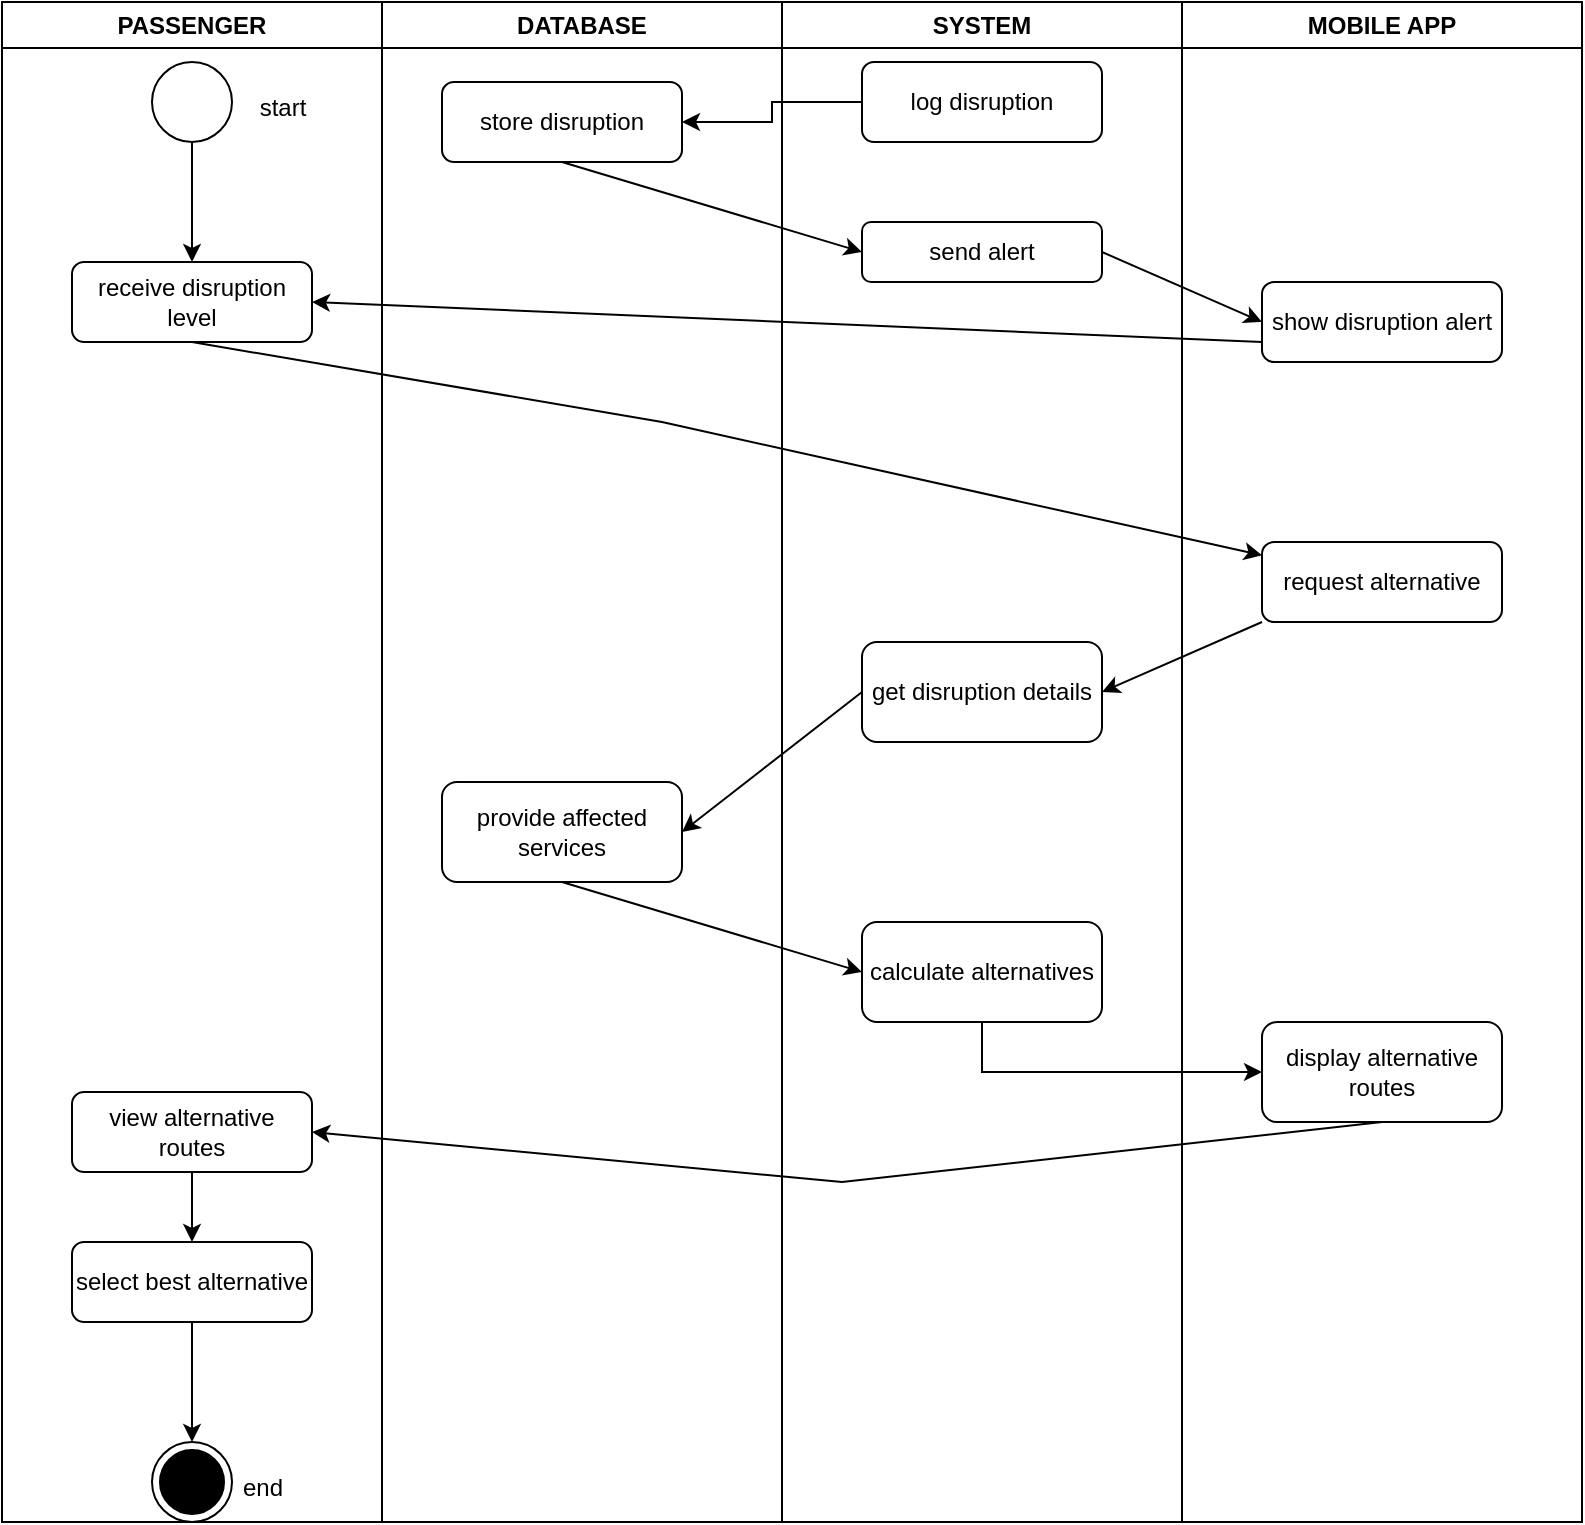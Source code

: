 <mxfile version="27.0.6">
  <diagram name="Page-1" id="0vgGUvz-tyRNQXV5yyYD">
    <mxGraphModel dx="872" dy="439" grid="1" gridSize="10" guides="1" tooltips="1" connect="1" arrows="1" fold="1" page="1" pageScale="1" pageWidth="827" pageHeight="1169" math="0" shadow="0">
      <root>
        <mxCell id="0" />
        <mxCell id="1" parent="0" />
        <mxCell id="WblKOHh3LuLRpKAMTTwq-1" value="SYSTEM" style="swimlane;whiteSpace=wrap;html=1;" vertex="1" parent="1">
          <mxGeometry x="400" y="40" width="200" height="760" as="geometry" />
        </mxCell>
        <mxCell id="WblKOHh3LuLRpKAMTTwq-8" value="log disruption" style="rounded=1;whiteSpace=wrap;html=1;" vertex="1" parent="WblKOHh3LuLRpKAMTTwq-1">
          <mxGeometry x="40" y="30" width="120" height="40" as="geometry" />
        </mxCell>
        <mxCell id="WblKOHh3LuLRpKAMTTwq-10" value="send alert" style="rounded=1;whiteSpace=wrap;html=1;" vertex="1" parent="WblKOHh3LuLRpKAMTTwq-1">
          <mxGeometry x="40" y="110" width="120" height="30" as="geometry" />
        </mxCell>
        <mxCell id="WblKOHh3LuLRpKAMTTwq-18" value="get disruption details" style="rounded=1;whiteSpace=wrap;html=1;" vertex="1" parent="WblKOHh3LuLRpKAMTTwq-1">
          <mxGeometry x="40" y="320" width="120" height="50" as="geometry" />
        </mxCell>
        <mxCell id="WblKOHh3LuLRpKAMTTwq-21" value="calculate alternatives" style="rounded=1;whiteSpace=wrap;html=1;" vertex="1" parent="WblKOHh3LuLRpKAMTTwq-1">
          <mxGeometry x="40" y="460" width="120" height="50" as="geometry" />
        </mxCell>
        <mxCell id="WblKOHh3LuLRpKAMTTwq-3" value="MOBILE APP" style="swimlane;whiteSpace=wrap;html=1;" vertex="1" parent="1">
          <mxGeometry x="600" y="40" width="200" height="760" as="geometry" />
        </mxCell>
        <mxCell id="WblKOHh3LuLRpKAMTTwq-13" value="show disruption alert" style="rounded=1;whiteSpace=wrap;html=1;" vertex="1" parent="WblKOHh3LuLRpKAMTTwq-3">
          <mxGeometry x="40" y="140" width="120" height="40" as="geometry" />
        </mxCell>
        <mxCell id="WblKOHh3LuLRpKAMTTwq-16" value="request alternative" style="rounded=1;whiteSpace=wrap;html=1;" vertex="1" parent="WblKOHh3LuLRpKAMTTwq-3">
          <mxGeometry x="40" y="270" width="120" height="40" as="geometry" />
        </mxCell>
        <mxCell id="WblKOHh3LuLRpKAMTTwq-22" value="display alternative routes" style="rounded=1;whiteSpace=wrap;html=1;" vertex="1" parent="WblKOHh3LuLRpKAMTTwq-3">
          <mxGeometry x="40" y="510" width="120" height="50" as="geometry" />
        </mxCell>
        <mxCell id="WblKOHh3LuLRpKAMTTwq-4" value="PASSENGER" style="swimlane;whiteSpace=wrap;html=1;" vertex="1" parent="1">
          <mxGeometry x="10" y="40" width="190" height="760" as="geometry" />
        </mxCell>
        <mxCell id="WblKOHh3LuLRpKAMTTwq-7" value="" style="edgeStyle=orthogonalEdgeStyle;rounded=0;orthogonalLoop=1;jettySize=auto;html=1;" edge="1" parent="WblKOHh3LuLRpKAMTTwq-4" source="WblKOHh3LuLRpKAMTTwq-5" target="WblKOHh3LuLRpKAMTTwq-6">
          <mxGeometry relative="1" as="geometry" />
        </mxCell>
        <mxCell id="WblKOHh3LuLRpKAMTTwq-5" value="" style="ellipse;whiteSpace=wrap;html=1;aspect=fixed;" vertex="1" parent="WblKOHh3LuLRpKAMTTwq-4">
          <mxGeometry x="75" y="30" width="40" height="40" as="geometry" />
        </mxCell>
        <mxCell id="WblKOHh3LuLRpKAMTTwq-6" value="receive disruption level" style="rounded=1;whiteSpace=wrap;html=1;" vertex="1" parent="WblKOHh3LuLRpKAMTTwq-4">
          <mxGeometry x="35" y="130" width="120" height="40" as="geometry" />
        </mxCell>
        <mxCell id="WblKOHh3LuLRpKAMTTwq-26" value="" style="edgeStyle=orthogonalEdgeStyle;rounded=0;orthogonalLoop=1;jettySize=auto;html=1;" edge="1" parent="WblKOHh3LuLRpKAMTTwq-4" source="WblKOHh3LuLRpKAMTTwq-23" target="WblKOHh3LuLRpKAMTTwq-25">
          <mxGeometry relative="1" as="geometry" />
        </mxCell>
        <mxCell id="WblKOHh3LuLRpKAMTTwq-23" value="view alternative routes" style="rounded=1;whiteSpace=wrap;html=1;" vertex="1" parent="WblKOHh3LuLRpKAMTTwq-4">
          <mxGeometry x="35" y="545" width="120" height="40" as="geometry" />
        </mxCell>
        <mxCell id="WblKOHh3LuLRpKAMTTwq-28" value="" style="edgeStyle=orthogonalEdgeStyle;rounded=0;orthogonalLoop=1;jettySize=auto;html=1;" edge="1" parent="WblKOHh3LuLRpKAMTTwq-4" source="WblKOHh3LuLRpKAMTTwq-25" target="WblKOHh3LuLRpKAMTTwq-27">
          <mxGeometry relative="1" as="geometry" />
        </mxCell>
        <mxCell id="WblKOHh3LuLRpKAMTTwq-25" value="select best alternative" style="rounded=1;whiteSpace=wrap;html=1;" vertex="1" parent="WblKOHh3LuLRpKAMTTwq-4">
          <mxGeometry x="35" y="620" width="120" height="40" as="geometry" />
        </mxCell>
        <mxCell id="WblKOHh3LuLRpKAMTTwq-27" value="" style="ellipse;html=1;shape=endState;fillColor=#000000;strokeColor=#000000;" vertex="1" parent="WblKOHh3LuLRpKAMTTwq-4">
          <mxGeometry x="75" y="720" width="40" height="40" as="geometry" />
        </mxCell>
        <mxCell id="WblKOHh3LuLRpKAMTTwq-2" value="DATABASE" style="swimlane;whiteSpace=wrap;html=1;" vertex="1" parent="1">
          <mxGeometry x="200" y="40" width="200" height="760" as="geometry" />
        </mxCell>
        <mxCell id="WblKOHh3LuLRpKAMTTwq-9" value="store disruption" style="rounded=1;whiteSpace=wrap;html=1;" vertex="1" parent="WblKOHh3LuLRpKAMTTwq-2">
          <mxGeometry x="30" y="40" width="120" height="40" as="geometry" />
        </mxCell>
        <mxCell id="WblKOHh3LuLRpKAMTTwq-20" value="provide affected services" style="rounded=1;whiteSpace=wrap;html=1;" vertex="1" parent="WblKOHh3LuLRpKAMTTwq-2">
          <mxGeometry x="30" y="390" width="120" height="50" as="geometry" />
        </mxCell>
        <mxCell id="WblKOHh3LuLRpKAMTTwq-11" value="" style="edgeStyle=orthogonalEdgeStyle;rounded=0;orthogonalLoop=1;jettySize=auto;html=1;" edge="1" parent="1" source="WblKOHh3LuLRpKAMTTwq-8" target="WblKOHh3LuLRpKAMTTwq-9">
          <mxGeometry relative="1" as="geometry" />
        </mxCell>
        <mxCell id="WblKOHh3LuLRpKAMTTwq-12" value="" style="endArrow=classic;html=1;rounded=0;exitX=0.5;exitY=1;exitDx=0;exitDy=0;entryX=0;entryY=0.5;entryDx=0;entryDy=0;" edge="1" parent="1" source="WblKOHh3LuLRpKAMTTwq-9" target="WblKOHh3LuLRpKAMTTwq-10">
          <mxGeometry width="50" height="50" relative="1" as="geometry">
            <mxPoint x="390" y="160" as="sourcePoint" />
            <mxPoint x="440" y="110" as="targetPoint" />
          </mxGeometry>
        </mxCell>
        <mxCell id="WblKOHh3LuLRpKAMTTwq-14" value="" style="endArrow=classic;html=1;rounded=0;entryX=0;entryY=0.5;entryDx=0;entryDy=0;exitX=1;exitY=0.5;exitDx=0;exitDy=0;" edge="1" parent="1" source="WblKOHh3LuLRpKAMTTwq-10" target="WblKOHh3LuLRpKAMTTwq-13">
          <mxGeometry width="50" height="50" relative="1" as="geometry">
            <mxPoint x="390" y="160" as="sourcePoint" />
            <mxPoint x="440" y="110" as="targetPoint" />
          </mxGeometry>
        </mxCell>
        <mxCell id="WblKOHh3LuLRpKAMTTwq-15" value="" style="endArrow=classic;html=1;rounded=0;exitX=0;exitY=0.75;exitDx=0;exitDy=0;entryX=1;entryY=0.5;entryDx=0;entryDy=0;" edge="1" parent="1" source="WblKOHh3LuLRpKAMTTwq-13" target="WblKOHh3LuLRpKAMTTwq-6">
          <mxGeometry width="50" height="50" relative="1" as="geometry">
            <mxPoint x="390" y="160" as="sourcePoint" />
            <mxPoint x="440" y="110" as="targetPoint" />
          </mxGeometry>
        </mxCell>
        <mxCell id="WblKOHh3LuLRpKAMTTwq-17" value="" style="endArrow=classic;html=1;rounded=0;exitX=0.5;exitY=1;exitDx=0;exitDy=0;" edge="1" parent="1" source="WblKOHh3LuLRpKAMTTwq-6" target="WblKOHh3LuLRpKAMTTwq-16">
          <mxGeometry width="50" height="50" relative="1" as="geometry">
            <mxPoint x="390" y="330" as="sourcePoint" />
            <mxPoint x="440" y="280" as="targetPoint" />
            <Array as="points">
              <mxPoint x="340" y="250" />
            </Array>
          </mxGeometry>
        </mxCell>
        <mxCell id="WblKOHh3LuLRpKAMTTwq-19" value="" style="endArrow=classic;html=1;rounded=0;exitX=0;exitY=1;exitDx=0;exitDy=0;entryX=1;entryY=0.5;entryDx=0;entryDy=0;" edge="1" parent="1" source="WblKOHh3LuLRpKAMTTwq-16" target="WblKOHh3LuLRpKAMTTwq-18">
          <mxGeometry width="50" height="50" relative="1" as="geometry">
            <mxPoint x="390" y="290" as="sourcePoint" />
            <mxPoint x="440" y="240" as="targetPoint" />
          </mxGeometry>
        </mxCell>
        <mxCell id="WblKOHh3LuLRpKAMTTwq-29" value="end" style="text;html=1;align=center;verticalAlign=middle;resizable=0;points=[];autosize=1;strokeColor=none;fillColor=none;" vertex="1" parent="1">
          <mxGeometry x="120" y="768" width="40" height="30" as="geometry" />
        </mxCell>
        <mxCell id="WblKOHh3LuLRpKAMTTwq-30" value="start" style="text;html=1;align=center;verticalAlign=middle;resizable=0;points=[];autosize=1;strokeColor=none;fillColor=none;" vertex="1" parent="1">
          <mxGeometry x="125" y="78" width="50" height="30" as="geometry" />
        </mxCell>
        <mxCell id="WblKOHh3LuLRpKAMTTwq-32" value="" style="endArrow=classic;html=1;rounded=0;exitX=0;exitY=0.5;exitDx=0;exitDy=0;entryX=1;entryY=0.5;entryDx=0;entryDy=0;" edge="1" parent="1" source="WblKOHh3LuLRpKAMTTwq-18" target="WblKOHh3LuLRpKAMTTwq-20">
          <mxGeometry width="50" height="50" relative="1" as="geometry">
            <mxPoint x="390" y="520" as="sourcePoint" />
            <mxPoint x="440" y="470" as="targetPoint" />
          </mxGeometry>
        </mxCell>
        <mxCell id="WblKOHh3LuLRpKAMTTwq-33" value="" style="endArrow=classic;html=1;rounded=0;exitX=0.5;exitY=1;exitDx=0;exitDy=0;entryX=0;entryY=0.5;entryDx=0;entryDy=0;" edge="1" parent="1" source="WblKOHh3LuLRpKAMTTwq-20" target="WblKOHh3LuLRpKAMTTwq-21">
          <mxGeometry width="50" height="50" relative="1" as="geometry">
            <mxPoint x="390" y="520" as="sourcePoint" />
            <mxPoint x="440" y="470" as="targetPoint" />
          </mxGeometry>
        </mxCell>
        <mxCell id="WblKOHh3LuLRpKAMTTwq-34" value="" style="endArrow=classic;html=1;rounded=0;entryX=0;entryY=0.5;entryDx=0;entryDy=0;exitX=0.5;exitY=1;exitDx=0;exitDy=0;" edge="1" parent="1" source="WblKOHh3LuLRpKAMTTwq-21" target="WblKOHh3LuLRpKAMTTwq-22">
          <mxGeometry width="50" height="50" relative="1" as="geometry">
            <mxPoint x="390" y="620" as="sourcePoint" />
            <mxPoint x="440" y="570" as="targetPoint" />
            <Array as="points">
              <mxPoint x="500" y="575" />
            </Array>
          </mxGeometry>
        </mxCell>
        <mxCell id="WblKOHh3LuLRpKAMTTwq-35" value="" style="endArrow=classic;html=1;rounded=0;exitX=0.5;exitY=1;exitDx=0;exitDy=0;entryX=1;entryY=0.5;entryDx=0;entryDy=0;" edge="1" parent="1" source="WblKOHh3LuLRpKAMTTwq-22" target="WblKOHh3LuLRpKAMTTwq-23">
          <mxGeometry width="50" height="50" relative="1" as="geometry">
            <mxPoint x="390" y="620" as="sourcePoint" />
            <mxPoint x="440" y="570" as="targetPoint" />
            <Array as="points">
              <mxPoint x="430" y="630" />
            </Array>
          </mxGeometry>
        </mxCell>
      </root>
    </mxGraphModel>
  </diagram>
</mxfile>
